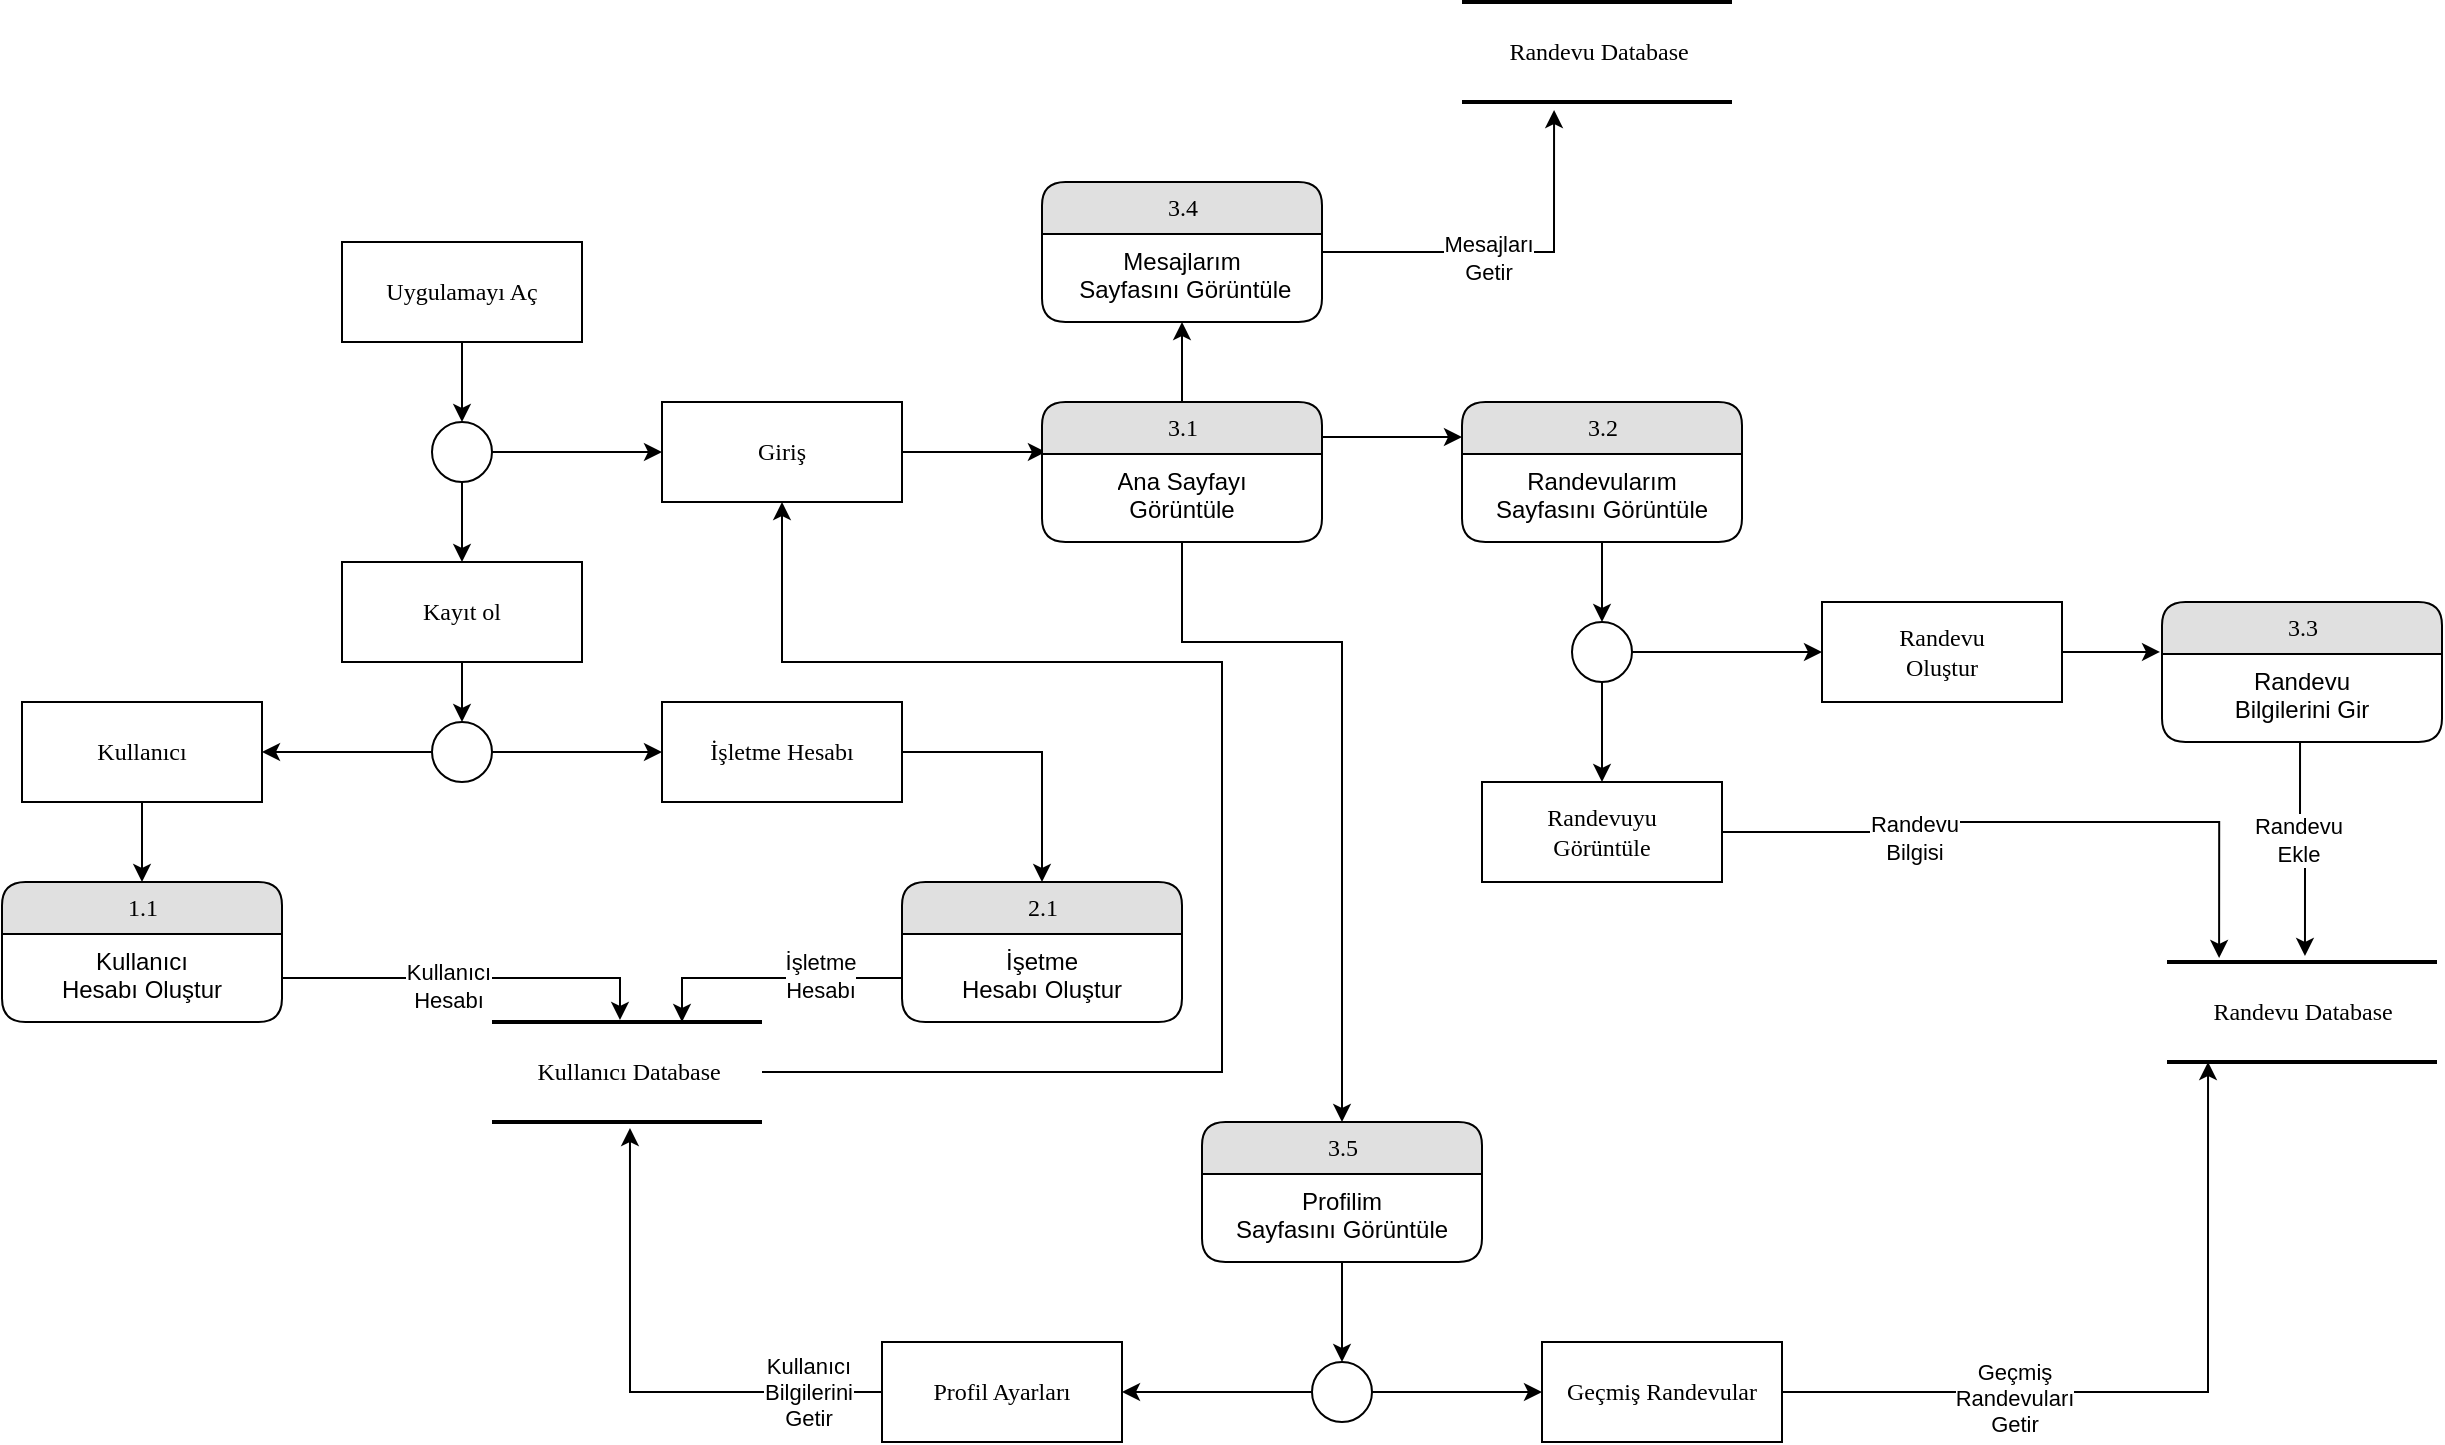 <mxfile version="20.7.4" type="github">
  <diagram name="Page-1" id="52a04d89-c75d-2922-d76d-85b35f80e030">
    <mxGraphModel dx="954" dy="1525" grid="1" gridSize="10" guides="1" tooltips="1" connect="1" arrows="1" fold="1" page="1" pageScale="1" pageWidth="1100" pageHeight="850" background="none" math="0" shadow="0">
      <root>
        <mxCell id="0" />
        <mxCell id="1" parent="0" />
        <mxCell id="FTzTcHcbSiRd5QsFJjlT-3" style="edgeStyle=orthogonalEdgeStyle;rounded=0;jumpStyle=arc;orthogonalLoop=1;jettySize=auto;html=1;entryX=0.5;entryY=0;entryDx=0;entryDy=0;" edge="1" parent="1" source="FTzTcHcbSiRd5QsFJjlT-1" target="FTzTcHcbSiRd5QsFJjlT-2">
          <mxGeometry relative="1" as="geometry" />
        </mxCell>
        <mxCell id="FTzTcHcbSiRd5QsFJjlT-1" value="Kayıt ol" style="whiteSpace=wrap;html=1;rounded=0;shadow=0;comic=0;labelBackgroundColor=none;strokeWidth=1;fontFamily=Verdana;fontSize=12;align=center;" vertex="1" parent="1">
          <mxGeometry x="170" y="160" width="120" height="50" as="geometry" />
        </mxCell>
        <mxCell id="FTzTcHcbSiRd5QsFJjlT-5" style="edgeStyle=orthogonalEdgeStyle;rounded=0;jumpStyle=arc;orthogonalLoop=1;jettySize=auto;html=1;entryX=0;entryY=0.5;entryDx=0;entryDy=0;" edge="1" parent="1" source="FTzTcHcbSiRd5QsFJjlT-2" target="FTzTcHcbSiRd5QsFJjlT-4">
          <mxGeometry relative="1" as="geometry" />
        </mxCell>
        <mxCell id="FTzTcHcbSiRd5QsFJjlT-7" style="edgeStyle=orthogonalEdgeStyle;rounded=0;jumpStyle=arc;orthogonalLoop=1;jettySize=auto;html=1;entryX=1;entryY=0.5;entryDx=0;entryDy=0;" edge="1" parent="1" source="FTzTcHcbSiRd5QsFJjlT-2" target="FTzTcHcbSiRd5QsFJjlT-6">
          <mxGeometry relative="1" as="geometry" />
        </mxCell>
        <mxCell id="FTzTcHcbSiRd5QsFJjlT-2" value="" style="ellipse;whiteSpace=wrap;html=1;rounded=1;shadow=0;comic=0;labelBackgroundColor=none;strokeWidth=1;fontFamily=Verdana;fontSize=12;align=center;" vertex="1" parent="1">
          <mxGeometry x="215" y="240" width="30" height="30" as="geometry" />
        </mxCell>
        <mxCell id="FTzTcHcbSiRd5QsFJjlT-24" style="edgeStyle=orthogonalEdgeStyle;rounded=0;jumpStyle=arc;orthogonalLoop=1;jettySize=auto;html=1;entryX=0.5;entryY=0;entryDx=0;entryDy=0;exitX=1;exitY=0.5;exitDx=0;exitDy=0;" edge="1" parent="1" source="FTzTcHcbSiRd5QsFJjlT-4" target="FTzTcHcbSiRd5QsFJjlT-22">
          <mxGeometry relative="1" as="geometry" />
        </mxCell>
        <mxCell id="FTzTcHcbSiRd5QsFJjlT-4" value="İşletme Hesabı" style="whiteSpace=wrap;html=1;rounded=0;shadow=0;comic=0;labelBackgroundColor=none;strokeWidth=1;fontFamily=Verdana;fontSize=12;align=center;" vertex="1" parent="1">
          <mxGeometry x="330" y="230" width="120" height="50" as="geometry" />
        </mxCell>
        <mxCell id="FTzTcHcbSiRd5QsFJjlT-11" style="edgeStyle=orthogonalEdgeStyle;rounded=0;jumpStyle=arc;orthogonalLoop=1;jettySize=auto;html=1;entryX=0.5;entryY=0;entryDx=0;entryDy=0;" edge="1" parent="1" source="FTzTcHcbSiRd5QsFJjlT-6" target="FTzTcHcbSiRd5QsFJjlT-9">
          <mxGeometry relative="1" as="geometry" />
        </mxCell>
        <mxCell id="FTzTcHcbSiRd5QsFJjlT-6" value="Kullanıcı" style="whiteSpace=wrap;html=1;rounded=0;shadow=0;comic=0;labelBackgroundColor=none;strokeWidth=1;fontFamily=Verdana;fontSize=12;align=center;" vertex="1" parent="1">
          <mxGeometry x="10" y="230" width="120" height="50" as="geometry" />
        </mxCell>
        <mxCell id="FTzTcHcbSiRd5QsFJjlT-9" value="1.1" style="swimlane;html=1;fontStyle=0;childLayout=stackLayout;horizontal=1;startSize=26;fillColor=#e0e0e0;horizontalStack=0;resizeParent=1;resizeLast=0;collapsible=1;marginBottom=0;swimlaneFillColor=#ffffff;align=center;rounded=1;shadow=0;comic=0;labelBackgroundColor=none;strokeWidth=1;fontFamily=Verdana;fontSize=12" vertex="1" parent="1">
          <mxGeometry y="320" width="140" height="70" as="geometry" />
        </mxCell>
        <mxCell id="FTzTcHcbSiRd5QsFJjlT-10" value="Kullanıcı&lt;br&gt;Hesabı Oluştur" style="text;html=1;strokeColor=none;fillColor=none;spacingLeft=4;spacingRight=4;whiteSpace=wrap;overflow=hidden;rotatable=0;points=[[0,0.5],[1,0.5]];portConstraint=eastwest;align=center;" vertex="1" parent="FTzTcHcbSiRd5QsFJjlT-9">
          <mxGeometry y="26" width="140" height="44" as="geometry" />
        </mxCell>
        <mxCell id="FTzTcHcbSiRd5QsFJjlT-14" style="edgeStyle=orthogonalEdgeStyle;rounded=0;jumpStyle=arc;orthogonalLoop=1;jettySize=auto;html=1;entryX=0.5;entryY=0;entryDx=0;entryDy=0;" edge="1" parent="1" source="FTzTcHcbSiRd5QsFJjlT-12" target="FTzTcHcbSiRd5QsFJjlT-13">
          <mxGeometry relative="1" as="geometry" />
        </mxCell>
        <mxCell id="FTzTcHcbSiRd5QsFJjlT-12" value="Uygulamayı Aç" style="whiteSpace=wrap;html=1;rounded=0;shadow=0;comic=0;labelBackgroundColor=none;strokeWidth=1;fontFamily=Verdana;fontSize=12;align=center;" vertex="1" parent="1">
          <mxGeometry x="170" width="120" height="50" as="geometry" />
        </mxCell>
        <mxCell id="FTzTcHcbSiRd5QsFJjlT-15" style="edgeStyle=orthogonalEdgeStyle;rounded=0;jumpStyle=arc;orthogonalLoop=1;jettySize=auto;html=1;entryX=0.5;entryY=0;entryDx=0;entryDy=0;" edge="1" parent="1" source="FTzTcHcbSiRd5QsFJjlT-13" target="FTzTcHcbSiRd5QsFJjlT-1">
          <mxGeometry relative="1" as="geometry" />
        </mxCell>
        <mxCell id="FTzTcHcbSiRd5QsFJjlT-16" style="edgeStyle=orthogonalEdgeStyle;rounded=0;jumpStyle=arc;orthogonalLoop=1;jettySize=auto;html=1;entryX=0;entryY=0.5;entryDx=0;entryDy=0;" edge="1" parent="1" source="FTzTcHcbSiRd5QsFJjlT-13" target="FTzTcHcbSiRd5QsFJjlT-18">
          <mxGeometry relative="1" as="geometry">
            <mxPoint x="350" y="105" as="targetPoint" />
          </mxGeometry>
        </mxCell>
        <mxCell id="FTzTcHcbSiRd5QsFJjlT-13" value="" style="ellipse;whiteSpace=wrap;html=1;rounded=1;shadow=0;comic=0;labelBackgroundColor=none;strokeWidth=1;fontFamily=Verdana;fontSize=12;align=center;" vertex="1" parent="1">
          <mxGeometry x="215" y="90" width="30" height="30" as="geometry" />
        </mxCell>
        <mxCell id="FTzTcHcbSiRd5QsFJjlT-17" value="Kayıt ol" style="whiteSpace=wrap;html=1;rounded=0;shadow=0;comic=0;labelBackgroundColor=none;strokeWidth=1;fontFamily=Verdana;fontSize=12;align=center;" vertex="1" parent="1">
          <mxGeometry x="170" y="160" width="120" height="50" as="geometry" />
        </mxCell>
        <mxCell id="FTzTcHcbSiRd5QsFJjlT-30" style="edgeStyle=orthogonalEdgeStyle;rounded=0;jumpStyle=arc;orthogonalLoop=1;jettySize=auto;html=1;entryX=0.014;entryY=0.357;entryDx=0;entryDy=0;entryPerimeter=0;" edge="1" parent="1" source="FTzTcHcbSiRd5QsFJjlT-18" target="FTzTcHcbSiRd5QsFJjlT-28">
          <mxGeometry relative="1" as="geometry" />
        </mxCell>
        <mxCell id="FTzTcHcbSiRd5QsFJjlT-18" value="Giriş" style="whiteSpace=wrap;html=1;rounded=0;shadow=0;comic=0;labelBackgroundColor=none;strokeWidth=1;fontFamily=Verdana;fontSize=12;align=center;" vertex="1" parent="1">
          <mxGeometry x="330" y="80" width="120" height="50" as="geometry" />
        </mxCell>
        <mxCell id="FTzTcHcbSiRd5QsFJjlT-46" style="edgeStyle=orthogonalEdgeStyle;rounded=0;jumpStyle=arc;orthogonalLoop=1;jettySize=auto;html=1;entryX=0.5;entryY=1;entryDx=0;entryDy=0;" edge="1" parent="1" source="FTzTcHcbSiRd5QsFJjlT-19" target="FTzTcHcbSiRd5QsFJjlT-18">
          <mxGeometry relative="1" as="geometry">
            <Array as="points">
              <mxPoint x="610" y="415" />
              <mxPoint x="610" y="210" />
              <mxPoint x="390" y="210" />
            </Array>
          </mxGeometry>
        </mxCell>
        <mxCell id="FTzTcHcbSiRd5QsFJjlT-19" value="Kullanıcı Database" style="html=1;rounded=0;shadow=0;comic=0;labelBackgroundColor=none;strokeWidth=2;fontFamily=Verdana;fontSize=12;align=center;shape=mxgraph.ios7ui.horLines;" vertex="1" parent="1">
          <mxGeometry x="245" y="390" width="135" height="50" as="geometry" />
        </mxCell>
        <mxCell id="FTzTcHcbSiRd5QsFJjlT-20" style="edgeStyle=orthogonalEdgeStyle;rounded=0;jumpStyle=arc;orthogonalLoop=1;jettySize=auto;html=1;entryX=0.474;entryY=-0.02;entryDx=0;entryDy=0;entryPerimeter=0;" edge="1" parent="1" source="FTzTcHcbSiRd5QsFJjlT-10" target="FTzTcHcbSiRd5QsFJjlT-19">
          <mxGeometry relative="1" as="geometry" />
        </mxCell>
        <mxCell id="FTzTcHcbSiRd5QsFJjlT-45" value="Kullanıcı &lt;br&gt;Hesabı" style="edgeLabel;html=1;align=center;verticalAlign=middle;resizable=0;points=[];" vertex="1" connectable="0" parent="FTzTcHcbSiRd5QsFJjlT-20">
          <mxGeometry x="-0.126" y="-4" relative="1" as="geometry">
            <mxPoint as="offset" />
          </mxGeometry>
        </mxCell>
        <mxCell id="FTzTcHcbSiRd5QsFJjlT-22" value="2.1" style="swimlane;html=1;fontStyle=0;childLayout=stackLayout;horizontal=1;startSize=26;fillColor=#e0e0e0;horizontalStack=0;resizeParent=1;resizeLast=0;collapsible=1;marginBottom=0;swimlaneFillColor=#ffffff;align=center;rounded=1;shadow=0;comic=0;labelBackgroundColor=none;strokeWidth=1;fontFamily=Verdana;fontSize=12" vertex="1" parent="1">
          <mxGeometry x="450" y="320" width="140" height="70" as="geometry" />
        </mxCell>
        <mxCell id="FTzTcHcbSiRd5QsFJjlT-23" value="İşetme&lt;br&gt;Hesabı Oluştur" style="text;html=1;strokeColor=none;fillColor=none;spacingLeft=4;spacingRight=4;whiteSpace=wrap;overflow=hidden;rotatable=0;points=[[0,0.5],[1,0.5]];portConstraint=eastwest;align=center;" vertex="1" parent="FTzTcHcbSiRd5QsFJjlT-22">
          <mxGeometry y="26" width="140" height="44" as="geometry" />
        </mxCell>
        <mxCell id="FTzTcHcbSiRd5QsFJjlT-25" style="edgeStyle=orthogonalEdgeStyle;rounded=0;jumpStyle=arc;orthogonalLoop=1;jettySize=auto;html=1;" edge="1" parent="1" source="FTzTcHcbSiRd5QsFJjlT-23">
          <mxGeometry relative="1" as="geometry">
            <mxPoint x="340" y="390" as="targetPoint" />
            <Array as="points">
              <mxPoint x="340" y="368" />
            </Array>
          </mxGeometry>
        </mxCell>
        <mxCell id="FTzTcHcbSiRd5QsFJjlT-44" value="İşletme&lt;br&gt;Hesabı" style="edgeLabel;html=1;align=center;verticalAlign=middle;resizable=0;points=[];" vertex="1" connectable="0" parent="FTzTcHcbSiRd5QsFJjlT-25">
          <mxGeometry x="-0.379" y="-1" relative="1" as="geometry">
            <mxPoint as="offset" />
          </mxGeometry>
        </mxCell>
        <mxCell id="FTzTcHcbSiRd5QsFJjlT-34" style="edgeStyle=orthogonalEdgeStyle;rounded=0;jumpStyle=arc;orthogonalLoop=1;jettySize=auto;html=1;exitX=1;exitY=0.25;exitDx=0;exitDy=0;entryX=0;entryY=0.25;entryDx=0;entryDy=0;" edge="1" parent="1" source="FTzTcHcbSiRd5QsFJjlT-28" target="FTzTcHcbSiRd5QsFJjlT-31">
          <mxGeometry relative="1" as="geometry" />
        </mxCell>
        <mxCell id="FTzTcHcbSiRd5QsFJjlT-57" style="edgeStyle=orthogonalEdgeStyle;rounded=0;jumpStyle=arc;orthogonalLoop=1;jettySize=auto;html=1;" edge="1" parent="1" source="FTzTcHcbSiRd5QsFJjlT-28" target="FTzTcHcbSiRd5QsFJjlT-55">
          <mxGeometry relative="1" as="geometry" />
        </mxCell>
        <mxCell id="FTzTcHcbSiRd5QsFJjlT-66" style="edgeStyle=orthogonalEdgeStyle;rounded=0;jumpStyle=arc;orthogonalLoop=1;jettySize=auto;html=1;entryX=0.5;entryY=0;entryDx=0;entryDy=0;" edge="1" parent="1" source="FTzTcHcbSiRd5QsFJjlT-28" target="FTzTcHcbSiRd5QsFJjlT-64">
          <mxGeometry relative="1" as="geometry">
            <Array as="points">
              <mxPoint x="590" y="200" />
              <mxPoint x="670" y="200" />
            </Array>
          </mxGeometry>
        </mxCell>
        <mxCell id="FTzTcHcbSiRd5QsFJjlT-28" value="3.1" style="swimlane;html=1;fontStyle=0;childLayout=stackLayout;horizontal=1;startSize=26;fillColor=#e0e0e0;horizontalStack=0;resizeParent=1;resizeLast=0;collapsible=1;marginBottom=0;swimlaneFillColor=#ffffff;align=center;rounded=1;shadow=0;comic=0;labelBackgroundColor=none;strokeWidth=1;fontFamily=Verdana;fontSize=12" vertex="1" parent="1">
          <mxGeometry x="520" y="80" width="140" height="70" as="geometry" />
        </mxCell>
        <mxCell id="FTzTcHcbSiRd5QsFJjlT-29" value="Ana Sayfayı &lt;br&gt;Görüntüle" style="text;html=1;strokeColor=none;fillColor=none;spacingLeft=4;spacingRight=4;whiteSpace=wrap;overflow=hidden;rotatable=0;points=[[0,0.5],[1,0.5]];portConstraint=eastwest;align=center;" vertex="1" parent="FTzTcHcbSiRd5QsFJjlT-28">
          <mxGeometry y="26" width="140" height="44" as="geometry" />
        </mxCell>
        <mxCell id="FTzTcHcbSiRd5QsFJjlT-37" style="edgeStyle=orthogonalEdgeStyle;rounded=0;jumpStyle=arc;orthogonalLoop=1;jettySize=auto;html=1;entryX=0.5;entryY=0;entryDx=0;entryDy=0;" edge="1" parent="1" source="FTzTcHcbSiRd5QsFJjlT-31" target="FTzTcHcbSiRd5QsFJjlT-38">
          <mxGeometry relative="1" as="geometry">
            <mxPoint x="800" y="210" as="targetPoint" />
          </mxGeometry>
        </mxCell>
        <mxCell id="FTzTcHcbSiRd5QsFJjlT-31" value="3.2" style="swimlane;html=1;fontStyle=0;childLayout=stackLayout;horizontal=1;startSize=26;fillColor=#e0e0e0;horizontalStack=0;resizeParent=1;resizeLast=0;collapsible=1;marginBottom=0;swimlaneFillColor=#ffffff;align=center;rounded=1;shadow=0;comic=0;labelBackgroundColor=none;strokeWidth=1;fontFamily=Verdana;fontSize=12" vertex="1" parent="1">
          <mxGeometry x="730" y="80" width="140" height="70" as="geometry" />
        </mxCell>
        <mxCell id="FTzTcHcbSiRd5QsFJjlT-32" value="Randevularım &lt;br&gt;Sayfasını&amp;nbsp;Görüntüle" style="text;html=1;strokeColor=none;fillColor=none;spacingLeft=4;spacingRight=4;whiteSpace=wrap;overflow=hidden;rotatable=0;points=[[0,0.5],[1,0.5]];portConstraint=eastwest;align=center;" vertex="1" parent="FTzTcHcbSiRd5QsFJjlT-31">
          <mxGeometry y="26" width="140" height="44" as="geometry" />
        </mxCell>
        <mxCell id="FTzTcHcbSiRd5QsFJjlT-41" style="edgeStyle=orthogonalEdgeStyle;rounded=0;jumpStyle=arc;orthogonalLoop=1;jettySize=auto;html=1;entryX=0.5;entryY=0;entryDx=0;entryDy=0;" edge="1" parent="1" source="FTzTcHcbSiRd5QsFJjlT-38" target="FTzTcHcbSiRd5QsFJjlT-40">
          <mxGeometry relative="1" as="geometry" />
        </mxCell>
        <mxCell id="FTzTcHcbSiRd5QsFJjlT-42" style="edgeStyle=orthogonalEdgeStyle;rounded=0;jumpStyle=arc;orthogonalLoop=1;jettySize=auto;html=1;entryX=0;entryY=0.5;entryDx=0;entryDy=0;" edge="1" parent="1" source="FTzTcHcbSiRd5QsFJjlT-38" target="FTzTcHcbSiRd5QsFJjlT-43">
          <mxGeometry relative="1" as="geometry">
            <mxPoint x="900" y="205" as="targetPoint" />
          </mxGeometry>
        </mxCell>
        <mxCell id="FTzTcHcbSiRd5QsFJjlT-38" value="" style="ellipse;whiteSpace=wrap;html=1;rounded=1;shadow=0;comic=0;labelBackgroundColor=none;strokeWidth=1;fontFamily=Verdana;fontSize=12;align=center;" vertex="1" parent="1">
          <mxGeometry x="785" y="190" width="30" height="30" as="geometry" />
        </mxCell>
        <mxCell id="FTzTcHcbSiRd5QsFJjlT-49" style="edgeStyle=orthogonalEdgeStyle;rounded=0;jumpStyle=arc;orthogonalLoop=1;jettySize=auto;html=1;entryX=0.193;entryY=-0.04;entryDx=0;entryDy=0;entryPerimeter=0;" edge="1" parent="1" source="FTzTcHcbSiRd5QsFJjlT-40" target="FTzTcHcbSiRd5QsFJjlT-47">
          <mxGeometry relative="1" as="geometry">
            <Array as="points">
              <mxPoint x="965" y="295" />
              <mxPoint x="965" y="290" />
              <mxPoint x="1109" y="290" />
            </Array>
          </mxGeometry>
        </mxCell>
        <mxCell id="FTzTcHcbSiRd5QsFJjlT-50" value="Randevu&lt;br&gt;Bilgisi" style="edgeLabel;html=1;align=center;verticalAlign=middle;resizable=0;points=[];" vertex="1" connectable="0" parent="FTzTcHcbSiRd5QsFJjlT-49">
          <mxGeometry x="-0.406" y="-3" relative="1" as="geometry">
            <mxPoint as="offset" />
          </mxGeometry>
        </mxCell>
        <mxCell id="FTzTcHcbSiRd5QsFJjlT-40" value="Randevuyu&lt;br&gt;Görüntüle" style="whiteSpace=wrap;html=1;rounded=0;shadow=0;comic=0;labelBackgroundColor=none;strokeWidth=1;fontFamily=Verdana;fontSize=12;align=center;" vertex="1" parent="1">
          <mxGeometry x="740" y="270" width="120" height="50" as="geometry" />
        </mxCell>
        <mxCell id="FTzTcHcbSiRd5QsFJjlT-48" style="edgeStyle=orthogonalEdgeStyle;rounded=0;jumpStyle=arc;orthogonalLoop=1;jettySize=auto;html=1;entryX=0.511;entryY=-0.06;entryDx=0;entryDy=0;entryPerimeter=0;exitX=0.493;exitY=1;exitDx=0;exitDy=0;exitPerimeter=0;" edge="1" parent="1" source="FTzTcHcbSiRd5QsFJjlT-53" target="FTzTcHcbSiRd5QsFJjlT-47">
          <mxGeometry relative="1" as="geometry" />
        </mxCell>
        <mxCell id="FTzTcHcbSiRd5QsFJjlT-51" value="Randevu&lt;br&gt;Ekle" style="edgeLabel;html=1;align=center;verticalAlign=middle;resizable=0;points=[];" vertex="1" connectable="0" parent="FTzTcHcbSiRd5QsFJjlT-48">
          <mxGeometry x="-0.111" y="-1" relative="1" as="geometry">
            <mxPoint as="offset" />
          </mxGeometry>
        </mxCell>
        <mxCell id="FTzTcHcbSiRd5QsFJjlT-54" style="edgeStyle=orthogonalEdgeStyle;rounded=0;jumpStyle=arc;orthogonalLoop=1;jettySize=auto;html=1;entryX=-0.007;entryY=0.357;entryDx=0;entryDy=0;entryPerimeter=0;" edge="1" parent="1" source="FTzTcHcbSiRd5QsFJjlT-43" target="FTzTcHcbSiRd5QsFJjlT-52">
          <mxGeometry relative="1" as="geometry" />
        </mxCell>
        <mxCell id="FTzTcHcbSiRd5QsFJjlT-43" value="Randevu &lt;br&gt;Oluştur" style="whiteSpace=wrap;html=1;rounded=0;shadow=0;comic=0;labelBackgroundColor=none;strokeWidth=1;fontFamily=Verdana;fontSize=12;align=center;" vertex="1" parent="1">
          <mxGeometry x="910" y="180" width="120" height="50" as="geometry" />
        </mxCell>
        <mxCell id="FTzTcHcbSiRd5QsFJjlT-47" value="Randevu Database" style="html=1;rounded=0;shadow=0;comic=0;labelBackgroundColor=none;strokeWidth=2;fontFamily=Verdana;fontSize=12;align=center;shape=mxgraph.ios7ui.horLines;" vertex="1" parent="1">
          <mxGeometry x="1082.5" y="360" width="135" height="50" as="geometry" />
        </mxCell>
        <mxCell id="FTzTcHcbSiRd5QsFJjlT-52" value="3.3" style="swimlane;html=1;fontStyle=0;childLayout=stackLayout;horizontal=1;startSize=26;fillColor=#e0e0e0;horizontalStack=0;resizeParent=1;resizeLast=0;collapsible=1;marginBottom=0;swimlaneFillColor=#ffffff;align=center;rounded=1;shadow=0;comic=0;labelBackgroundColor=none;strokeWidth=1;fontFamily=Verdana;fontSize=12" vertex="1" parent="1">
          <mxGeometry x="1080" y="180" width="140" height="70" as="geometry" />
        </mxCell>
        <mxCell id="FTzTcHcbSiRd5QsFJjlT-53" value="Randevu &lt;br&gt;Bilgilerini Gir" style="text;html=1;strokeColor=none;fillColor=none;spacingLeft=4;spacingRight=4;whiteSpace=wrap;overflow=hidden;rotatable=0;points=[[0,0.5],[1,0.5]];portConstraint=eastwest;align=center;" vertex="1" parent="FTzTcHcbSiRd5QsFJjlT-52">
          <mxGeometry y="26" width="140" height="44" as="geometry" />
        </mxCell>
        <mxCell id="FTzTcHcbSiRd5QsFJjlT-62" style="edgeStyle=orthogonalEdgeStyle;rounded=0;jumpStyle=arc;orthogonalLoop=1;jettySize=auto;html=1;entryX=0.341;entryY=1.08;entryDx=0;entryDy=0;entryPerimeter=0;" edge="1" parent="1" source="FTzTcHcbSiRd5QsFJjlT-55" target="FTzTcHcbSiRd5QsFJjlT-59">
          <mxGeometry relative="1" as="geometry" />
        </mxCell>
        <mxCell id="FTzTcHcbSiRd5QsFJjlT-63" value="Mesajları&lt;br&gt;Getir" style="edgeLabel;html=1;align=center;verticalAlign=middle;resizable=0;points=[];" vertex="1" connectable="0" parent="FTzTcHcbSiRd5QsFJjlT-62">
          <mxGeometry x="-0.112" y="-3" relative="1" as="geometry">
            <mxPoint as="offset" />
          </mxGeometry>
        </mxCell>
        <mxCell id="FTzTcHcbSiRd5QsFJjlT-55" value="3.4" style="swimlane;html=1;fontStyle=0;childLayout=stackLayout;horizontal=1;startSize=26;fillColor=#e0e0e0;horizontalStack=0;resizeParent=1;resizeLast=0;collapsible=1;marginBottom=0;swimlaneFillColor=#ffffff;align=center;rounded=1;shadow=0;comic=0;labelBackgroundColor=none;strokeWidth=1;fontFamily=Verdana;fontSize=12" vertex="1" parent="1">
          <mxGeometry x="520" y="-30" width="140" height="70" as="geometry" />
        </mxCell>
        <mxCell id="FTzTcHcbSiRd5QsFJjlT-56" value="Mesajlarım&lt;br&gt;&amp;nbsp;Sayfasını&amp;nbsp;Görüntüle" style="text;html=1;strokeColor=none;fillColor=none;spacingLeft=4;spacingRight=4;whiteSpace=wrap;overflow=hidden;rotatable=0;points=[[0,0.5],[1,0.5]];portConstraint=eastwest;align=center;" vertex="1" parent="FTzTcHcbSiRd5QsFJjlT-55">
          <mxGeometry y="26" width="140" height="44" as="geometry" />
        </mxCell>
        <mxCell id="FTzTcHcbSiRd5QsFJjlT-59" value="Randevu Database" style="html=1;rounded=0;shadow=0;comic=0;labelBackgroundColor=none;strokeWidth=2;fontFamily=Verdana;fontSize=12;align=center;shape=mxgraph.ios7ui.horLines;" vertex="1" parent="1">
          <mxGeometry x="730" y="-120" width="135" height="50" as="geometry" />
        </mxCell>
        <mxCell id="FTzTcHcbSiRd5QsFJjlT-68" style="edgeStyle=orthogonalEdgeStyle;rounded=0;jumpStyle=arc;orthogonalLoop=1;jettySize=auto;html=1;entryX=0.5;entryY=0;entryDx=0;entryDy=0;" edge="1" parent="1" source="FTzTcHcbSiRd5QsFJjlT-64" target="FTzTcHcbSiRd5QsFJjlT-67">
          <mxGeometry relative="1" as="geometry" />
        </mxCell>
        <mxCell id="FTzTcHcbSiRd5QsFJjlT-64" value="3.5" style="swimlane;html=1;fontStyle=0;childLayout=stackLayout;horizontal=1;startSize=26;fillColor=#e0e0e0;horizontalStack=0;resizeParent=1;resizeLast=0;collapsible=1;marginBottom=0;swimlaneFillColor=#ffffff;align=center;rounded=1;shadow=0;comic=0;labelBackgroundColor=none;strokeWidth=1;fontFamily=Verdana;fontSize=12" vertex="1" parent="1">
          <mxGeometry x="600" y="440" width="140" height="70" as="geometry" />
        </mxCell>
        <mxCell id="FTzTcHcbSiRd5QsFJjlT-65" value="Profilim&lt;br&gt;Sayfasını Görüntüle" style="text;html=1;strokeColor=none;fillColor=none;spacingLeft=4;spacingRight=4;whiteSpace=wrap;overflow=hidden;rotatable=0;points=[[0,0.5],[1,0.5]];portConstraint=eastwest;align=center;" vertex="1" parent="FTzTcHcbSiRd5QsFJjlT-64">
          <mxGeometry y="26" width="140" height="44" as="geometry" />
        </mxCell>
        <mxCell id="FTzTcHcbSiRd5QsFJjlT-71" style="edgeStyle=orthogonalEdgeStyle;rounded=0;jumpStyle=arc;orthogonalLoop=1;jettySize=auto;html=1;entryX=0;entryY=0.5;entryDx=0;entryDy=0;" edge="1" parent="1" source="FTzTcHcbSiRd5QsFJjlT-67" target="FTzTcHcbSiRd5QsFJjlT-70">
          <mxGeometry relative="1" as="geometry" />
        </mxCell>
        <mxCell id="FTzTcHcbSiRd5QsFJjlT-75" style="edgeStyle=orthogonalEdgeStyle;rounded=0;jumpStyle=arc;orthogonalLoop=1;jettySize=auto;html=1;" edge="1" parent="1" source="FTzTcHcbSiRd5QsFJjlT-67" target="FTzTcHcbSiRd5QsFJjlT-74">
          <mxGeometry relative="1" as="geometry" />
        </mxCell>
        <mxCell id="FTzTcHcbSiRd5QsFJjlT-67" value="" style="ellipse;whiteSpace=wrap;html=1;rounded=1;shadow=0;comic=0;labelBackgroundColor=none;strokeWidth=1;fontFamily=Verdana;fontSize=12;align=center;" vertex="1" parent="1">
          <mxGeometry x="655" y="560" width="30" height="30" as="geometry" />
        </mxCell>
        <mxCell id="FTzTcHcbSiRd5QsFJjlT-72" style="edgeStyle=orthogonalEdgeStyle;rounded=0;jumpStyle=arc;orthogonalLoop=1;jettySize=auto;html=1;entryX=0.152;entryY=1;entryDx=0;entryDy=0;entryPerimeter=0;" edge="1" parent="1" source="FTzTcHcbSiRd5QsFJjlT-70" target="FTzTcHcbSiRd5QsFJjlT-47">
          <mxGeometry relative="1" as="geometry" />
        </mxCell>
        <mxCell id="FTzTcHcbSiRd5QsFJjlT-73" value="Geçmiş &lt;br&gt;Randevuları&lt;br&gt;Getir" style="edgeLabel;html=1;align=center;verticalAlign=middle;resizable=0;points=[];" vertex="1" connectable="0" parent="FTzTcHcbSiRd5QsFJjlT-72">
          <mxGeometry x="-0.386" y="-3" relative="1" as="geometry">
            <mxPoint as="offset" />
          </mxGeometry>
        </mxCell>
        <mxCell id="FTzTcHcbSiRd5QsFJjlT-70" value="Geçmiş Randevular" style="whiteSpace=wrap;html=1;rounded=0;shadow=0;comic=0;labelBackgroundColor=none;strokeWidth=1;fontFamily=Verdana;fontSize=12;align=center;" vertex="1" parent="1">
          <mxGeometry x="770" y="550" width="120" height="50" as="geometry" />
        </mxCell>
        <mxCell id="FTzTcHcbSiRd5QsFJjlT-76" style="edgeStyle=orthogonalEdgeStyle;rounded=0;jumpStyle=arc;orthogonalLoop=1;jettySize=auto;html=1;entryX=0.511;entryY=1.06;entryDx=0;entryDy=0;entryPerimeter=0;" edge="1" parent="1" source="FTzTcHcbSiRd5QsFJjlT-74" target="FTzTcHcbSiRd5QsFJjlT-19">
          <mxGeometry relative="1" as="geometry" />
        </mxCell>
        <mxCell id="FTzTcHcbSiRd5QsFJjlT-77" value="Kullanıcı&lt;br&gt;Bilgilerini&lt;br&gt;Getir" style="edgeLabel;html=1;align=center;verticalAlign=middle;resizable=0;points=[];" vertex="1" connectable="0" parent="FTzTcHcbSiRd5QsFJjlT-76">
          <mxGeometry x="-0.713" relative="1" as="geometry">
            <mxPoint as="offset" />
          </mxGeometry>
        </mxCell>
        <mxCell id="FTzTcHcbSiRd5QsFJjlT-74" value="Profil Ayarları" style="whiteSpace=wrap;html=1;rounded=0;shadow=0;comic=0;labelBackgroundColor=none;strokeWidth=1;fontFamily=Verdana;fontSize=12;align=center;" vertex="1" parent="1">
          <mxGeometry x="440" y="550" width="120" height="50" as="geometry" />
        </mxCell>
      </root>
    </mxGraphModel>
  </diagram>
</mxfile>
